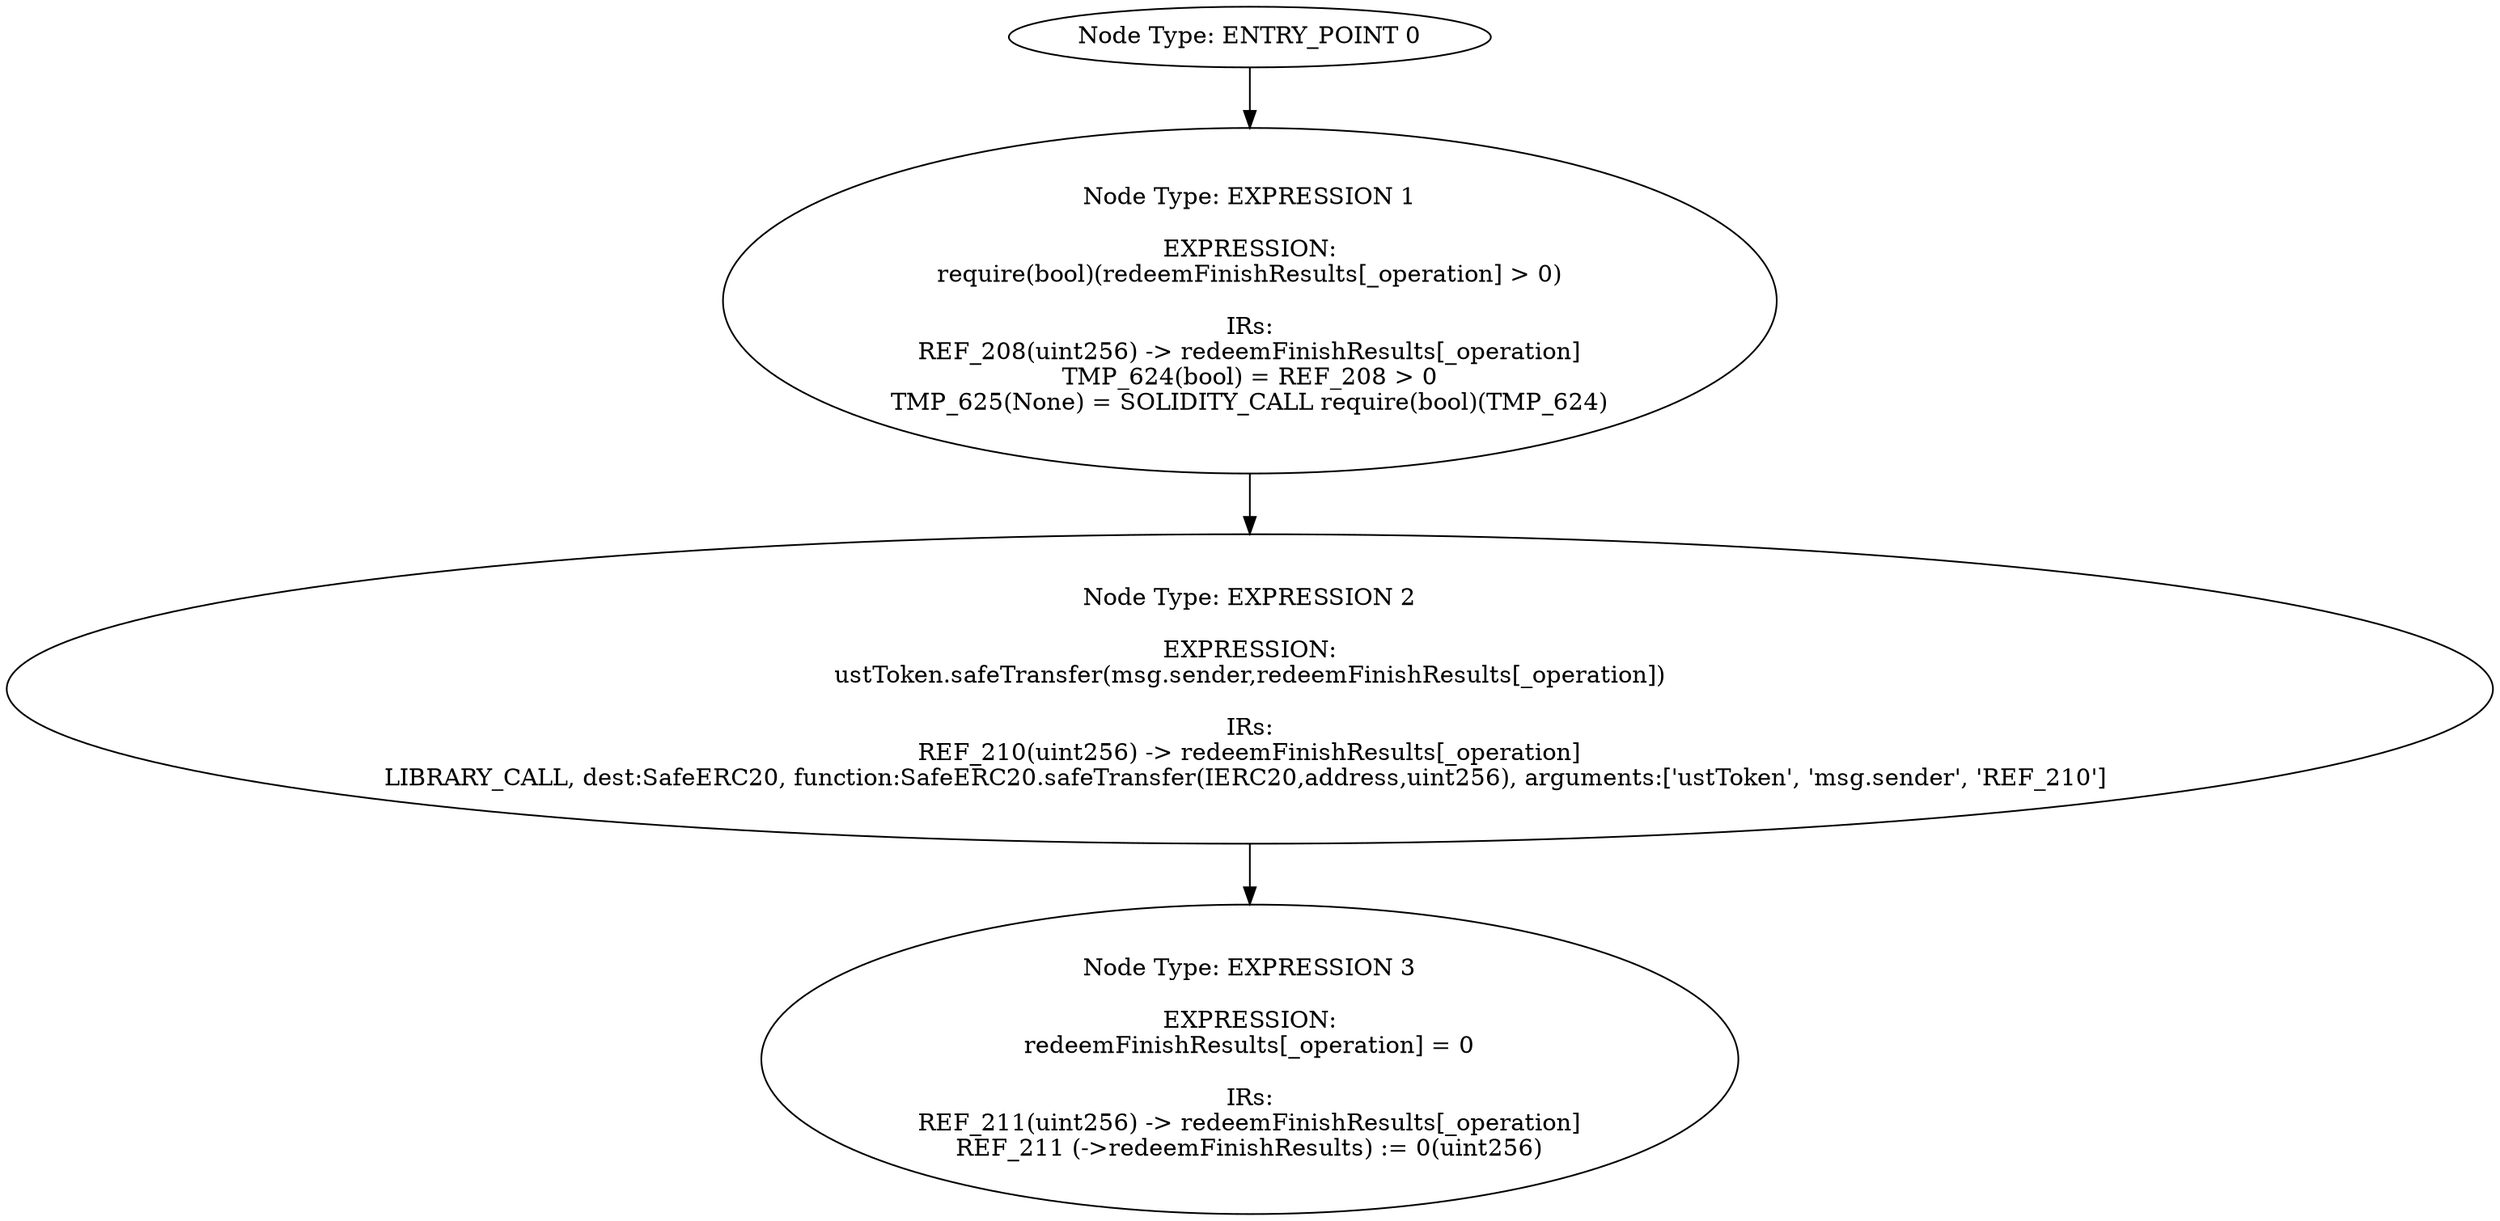 digraph{
0[label="Node Type: ENTRY_POINT 0
"];
0->1;
1[label="Node Type: EXPRESSION 1

EXPRESSION:
require(bool)(redeemFinishResults[_operation] > 0)

IRs:
REF_208(uint256) -> redeemFinishResults[_operation]
TMP_624(bool) = REF_208 > 0
TMP_625(None) = SOLIDITY_CALL require(bool)(TMP_624)"];
1->2;
2[label="Node Type: EXPRESSION 2

EXPRESSION:
ustToken.safeTransfer(msg.sender,redeemFinishResults[_operation])

IRs:
REF_210(uint256) -> redeemFinishResults[_operation]
LIBRARY_CALL, dest:SafeERC20, function:SafeERC20.safeTransfer(IERC20,address,uint256), arguments:['ustToken', 'msg.sender', 'REF_210'] "];
2->3;
3[label="Node Type: EXPRESSION 3

EXPRESSION:
redeemFinishResults[_operation] = 0

IRs:
REF_211(uint256) -> redeemFinishResults[_operation]
REF_211 (->redeemFinishResults) := 0(uint256)"];
}
